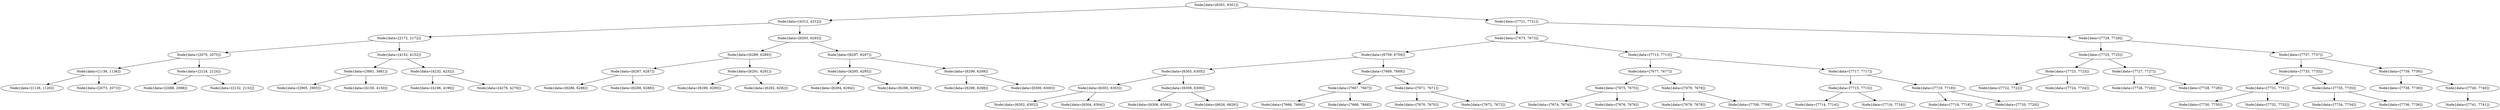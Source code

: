 digraph G{
115438768 [label="Node{data=[6301, 6301]}"]
115438768 -> 1531070276
1531070276 [label="Node{data=[4312, 4312]}"]
1531070276 -> 502044075
502044075 [label="Node{data=[2172, 2172]}"]
502044075 -> 244311466
244311466 [label="Node{data=[2075, 2075]}"]
244311466 -> 54940735
54940735 [label="Node{data=[1136, 1136]}"]
54940735 -> 1249336180
1249336180 [label="Node{data=[1126, 1126]}"]
54940735 -> 860868188
860868188 [label="Node{data=[2073, 2073]}"]
244311466 -> 1117572906
1117572906 [label="Node{data=[2124, 2124]}"]
1117572906 -> 1942658282
1942658282 [label="Node{data=[2088, 2088]}"]
1117572906 -> 51823900
51823900 [label="Node{data=[2132, 2132]}"]
502044075 -> 1323750924
1323750924 [label="Node{data=[4152, 4152]}"]
1323750924 -> 1780987237
1780987237 [label="Node{data=[3881, 3881]}"]
1780987237 -> 1294813447
1294813447 [label="Node{data=[2905, 2905]}"]
1780987237 -> 2024164251
2024164251 [label="Node{data=[4150, 4150]}"]
1323750924 -> 566325
566325 [label="Node{data=[4232, 4232]}"]
566325 -> 1465099724
1465099724 [label="Node{data=[4196, 4196]}"]
566325 -> 1888598864
1888598864 [label="Node{data=[4276, 4276]}"]
1531070276 -> 975293514
975293514 [label="Node{data=[6293, 6293]}"]
975293514 -> 2144206391
2144206391 [label="Node{data=[6289, 6289]}"]
2144206391 -> 897206727
897206727 [label="Node{data=[6287, 6287]}"]
897206727 -> 1212952323
1212952323 [label="Node{data=[6286, 6286]}"]
897206727 -> 2092689884
2092689884 [label="Node{data=[6288, 6288]}"]
2144206391 -> 1821875258
1821875258 [label="Node{data=[6291, 6291]}"]
1821875258 -> 197448734
197448734 [label="Node{data=[6290, 6290]}"]
1821875258 -> 576312914
576312914 [label="Node{data=[6292, 6292]}"]
975293514 -> 17776332
17776332 [label="Node{data=[6297, 6297]}"]
17776332 -> 1370031259
1370031259 [label="Node{data=[6295, 6295]}"]
1370031259 -> 2095079060
2095079060 [label="Node{data=[6294, 6294]}"]
1370031259 -> 275246108
275246108 [label="Node{data=[6296, 6296]}"]
17776332 -> 1759926658
1759926658 [label="Node{data=[6299, 6299]}"]
1759926658 -> 1911690713
1911690713 [label="Node{data=[6298, 6298]}"]
1759926658 -> 253292941
253292941 [label="Node{data=[6300, 6300]}"]
115438768 -> 548465534
548465534 [label="Node{data=[7721, 7721]}"]
548465534 -> 2051050659
2051050659 [label="Node{data=[7673, 7673]}"]
2051050659 -> 469570287
469570287 [label="Node{data=[6759, 6759]}"]
469570287 -> 1394678916
1394678916 [label="Node{data=[6305, 6305]}"]
1394678916 -> 1953359493
1953359493 [label="Node{data=[6303, 6303]}"]
1953359493 -> 179718463
179718463 [label="Node{data=[6302, 6302]}"]
1953359493 -> 2033141996
2033141996 [label="Node{data=[6304, 6304]}"]
1394678916 -> 582069873
582069873 [label="Node{data=[6309, 6309]}"]
582069873 -> 963849580
963849580 [label="Node{data=[6306, 6306]}"]
582069873 -> 20210892
20210892 [label="Node{data=[6626, 6626]}"]
469570287 -> 48182318
48182318 [label="Node{data=[7669, 7669]}"]
48182318 -> 758304802
758304802 [label="Node{data=[7667, 7667]}"]
758304802 -> 227180709
227180709 [label="Node{data=[7666, 7666]}"]
758304802 -> 800753628
800753628 [label="Node{data=[7668, 7668]}"]
48182318 -> 1413457985
1413457985 [label="Node{data=[7671, 7671]}"]
1413457985 -> 1865928996
1865928996 [label="Node{data=[7670, 7670]}"]
1413457985 -> 912387023
912387023 [label="Node{data=[7672, 7672]}"]
2051050659 -> 1302204088
1302204088 [label="Node{data=[7713, 7713]}"]
1302204088 -> 1682627306
1682627306 [label="Node{data=[7677, 7677]}"]
1682627306 -> 900041142
900041142 [label="Node{data=[7675, 7675]}"]
900041142 -> 212022110
212022110 [label="Node{data=[7674, 7674]}"]
900041142 -> 838141884
838141884 [label="Node{data=[7676, 7676]}"]
1682627306 -> 64624354
64624354 [label="Node{data=[7679, 7679]}"]
64624354 -> 447469334
447469334 [label="Node{data=[7678, 7678]}"]
64624354 -> 252128990
252128990 [label="Node{data=[7709, 7709]}"]
1302204088 -> 374739045
374739045 [label="Node{data=[7717, 7717]}"]
374739045 -> 1164474699
1164474699 [label="Node{data=[7715, 7715]}"]
1164474699 -> 20907415
20907415 [label="Node{data=[7714, 7714]}"]
1164474699 -> 939043504
939043504 [label="Node{data=[7716, 7716]}"]
374739045 -> 294342930
294342930 [label="Node{data=[7719, 7719]}"]
294342930 -> 389009481
389009481 [label="Node{data=[7718, 7718]}"]
294342930 -> 1858436230
1858436230 [label="Node{data=[7720, 7720]}"]
548465534 -> 471525060
471525060 [label="Node{data=[7729, 7729]}"]
471525060 -> 1465005972
1465005972 [label="Node{data=[7725, 7725]}"]
1465005972 -> 1050024111
1050024111 [label="Node{data=[7723, 7723]}"]
1050024111 -> 2071093943
2071093943 [label="Node{data=[7722, 7722]}"]
1050024111 -> 806717403
806717403 [label="Node{data=[7724, 7724]}"]
1465005972 -> 1992161498
1992161498 [label="Node{data=[7727, 7727]}"]
1992161498 -> 2027996610
2027996610 [label="Node{data=[7726, 7726]}"]
1992161498 -> 275740595
275740595 [label="Node{data=[7728, 7728]}"]
471525060 -> 215486778
215486778 [label="Node{data=[7737, 7737]}"]
215486778 -> 356139859
356139859 [label="Node{data=[7733, 7733]}"]
356139859 -> 1804225251
1804225251 [label="Node{data=[7731, 7731]}"]
1804225251 -> 11758286
11758286 [label="Node{data=[7730, 7730]}"]
1804225251 -> 1278147107
1278147107 [label="Node{data=[7732, 7732]}"]
356139859 -> 189339694
189339694 [label="Node{data=[7735, 7735]}"]
189339694 -> 841844470
841844470 [label="Node{data=[7734, 7734]}"]
189339694 -> 693337959
693337959 [label="Node{data=[7736, 7736]}"]
215486778 -> 303527820
303527820 [label="Node{data=[7739, 7739]}"]
303527820 -> 1365022088
1365022088 [label="Node{data=[7738, 7738]}"]
303527820 -> 253272931
253272931 [label="Node{data=[7740, 7740]}"]
253272931 -> 1031953824
1031953824 [label="Node{data=[7741, 7741]}"]
}